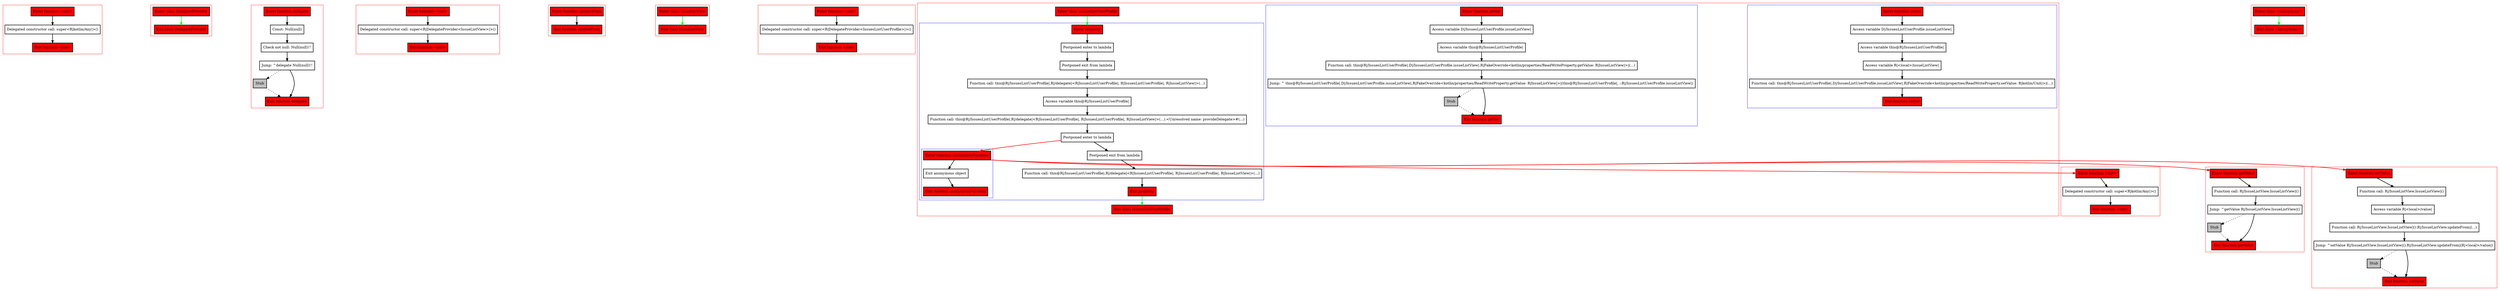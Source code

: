 digraph delegateWithAnonymousObject_kt {
    graph [nodesep=3]
    node [shape=box penwidth=2]
    edge [penwidth=2]

    subgraph cluster_0 {
        color=red
        0 [label="Enter function <init>" style="filled" fillcolor=red];
        2 [label="Delegated constructor call: super<R|kotlin/Any|>()"];
        1 [label="Exit function <init>" style="filled" fillcolor=red];
    }
    0 -> {2};
    2 -> {1};

    subgraph cluster_1 {
        color=red
        3 [label="Enter class DelegateProvider" style="filled" fillcolor=red];
        4 [label="Exit class DelegateProvider" style="filled" fillcolor=red];
    }
    3 -> {4} [color=green];

    subgraph cluster_2 {
        color=red
        5 [label="Enter function delegate" style="filled" fillcolor=red];
        7 [label="Const: Null(null)"];
        8 [label="Check not null: Null(null)!!"];
        9 [label="Jump: ^delegate Null(null)!!"];
        10 [label="Stub" style="filled" fillcolor=gray];
        6 [label="Exit function delegate" style="filled" fillcolor=red];
    }
    5 -> {7};
    7 -> {8};
    8 -> {9};
    9 -> {6};
    9 -> {10} [style=dotted];
    10 -> {6} [style=dotted];

    subgraph cluster_3 {
        color=red
        11 [label="Enter function <init>" style="filled" fillcolor=red];
        13 [label="Delegated constructor call: super<R|DelegateProvider<IssueListView>|>()"];
        12 [label="Exit function <init>" style="filled" fillcolor=red];
    }
    11 -> {13};
    13 -> {12};

    subgraph cluster_4 {
        color=red
        14 [label="Enter function updateFrom" style="filled" fillcolor=red];
        15 [label="Exit function updateFrom" style="filled" fillcolor=red];
    }
    14 -> {15};

    subgraph cluster_5 {
        color=red
        16 [label="Enter class IssueListView" style="filled" fillcolor=red];
        17 [label="Exit class IssueListView" style="filled" fillcolor=red];
    }
    16 -> {17} [color=green];

    subgraph cluster_6 {
        color=red
        18 [label="Enter function <init>" style="filled" fillcolor=red];
        20 [label="Delegated constructor call: super<R|DelegateProvider<IssuesListUserProfile>|>()"];
        19 [label="Exit function <init>" style="filled" fillcolor=red];
    }
    18 -> {20};
    20 -> {19};

    subgraph cluster_7 {
        color=red
        24 [label="Enter function <init>" style="filled" fillcolor=red];
        26 [label="Delegated constructor call: super<R|kotlin/Any|>()"];
        25 [label="Exit function <init>" style="filled" fillcolor=red];
    }
    24 -> {26};
    26 -> {25};

    subgraph cluster_8 {
        color=red
        27 [label="Enter function getValue" style="filled" fillcolor=red];
        29 [label="Function call: R|/IssueListView.IssueListView|()"];
        30 [label="Jump: ^getValue R|/IssueListView.IssueListView|()"];
        31 [label="Stub" style="filled" fillcolor=gray];
        28 [label="Exit function getValue" style="filled" fillcolor=red];
    }
    27 -> {29};
    29 -> {30};
    30 -> {28};
    30 -> {31} [style=dotted];
    31 -> {28} [style=dotted];

    subgraph cluster_9 {
        color=red
        32 [label="Enter function setValue" style="filled" fillcolor=red];
        34 [label="Function call: R|/IssueListView.IssueListView|()"];
        35 [label="Access variable R|<local>/value|"];
        36 [label="Function call: R|/IssueListView.IssueListView|().R|/IssueListView.updateFrom|(...)"];
        37 [label="Jump: ^setValue R|/IssueListView.IssueListView|().R|/IssueListView.updateFrom|(R|<local>/value|)"];
        38 [label="Stub" style="filled" fillcolor=gray];
        33 [label="Exit function setValue" style="filled" fillcolor=red];
    }
    32 -> {34};
    34 -> {35};
    35 -> {36};
    36 -> {37};
    37 -> {33};
    37 -> {38} [style=dotted];
    38 -> {33} [style=dotted];

    subgraph cluster_10 {
        color=red
        39 [label="Enter class <anonymous>" style="filled" fillcolor=red];
        40 [label="Exit class <anonymous>" style="filled" fillcolor=red];
    }
    39 -> {40} [color=green];

    subgraph cluster_11 {
        color=red
        64 [label="Enter class IssuesListUserProfile" style="filled" fillcolor=red];
        subgraph cluster_12 {
            color=blue
            48 [label="Enter function setter" style="filled" fillcolor=red];
            50 [label="Access variable D|/IssuesListUserProfile.issueListView|"];
            51 [label="Access variable this@R|/IssuesListUserProfile|"];
            52 [label="Access variable R|<local>/issueListView|"];
            53 [label="Function call: this@R|/IssuesListUserProfile|.D|/IssuesListUserProfile.issueListView|.R|FakeOverride<kotlin/properties/ReadWriteProperty.setValue: R|kotlin/Unit|>|(...)"];
            49 [label="Exit function setter" style="filled" fillcolor=red];
        }
        subgraph cluster_13 {
            color=blue
            41 [label="Enter function getter" style="filled" fillcolor=red];
            43 [label="Access variable D|/IssuesListUserProfile.issueListView|"];
            44 [label="Access variable this@R|/IssuesListUserProfile|"];
            45 [label="Function call: this@R|/IssuesListUserProfile|.D|/IssuesListUserProfile.issueListView|.R|FakeOverride<kotlin/properties/ReadWriteProperty.getValue: R|IssueListView|>|(...)"];
            46 [label="Jump: ^ this@R|/IssuesListUserProfile|.D|/IssuesListUserProfile.issueListView|.R|FakeOverride<kotlin/properties/ReadWriteProperty.getValue: R|IssueListView|>|(this@R|/IssuesListUserProfile|, ::R|/IssuesListUserProfile.issueListView|)"];
            47 [label="Stub" style="filled" fillcolor=gray];
            42 [label="Exit function getter" style="filled" fillcolor=red];
        }
        subgraph cluster_14 {
            color=blue
            54 [label="Enter property" style="filled" fillcolor=red];
            56 [label="Postponed enter to lambda"];
            57 [label="Postponed exit from lambda"];
            58 [label="Function call: this@R|/IssuesListUserProfile|.R|/delegate|<R|IssuesListUserProfile|, R|IssuesListUserProfile|, R|IssueListView|>(...)"];
            59 [label="Access variable this@R|/IssuesListUserProfile|"];
            60 [label="Function call: this@R|/IssuesListUserProfile|.R|/delegate|<R|IssuesListUserProfile|, R|IssuesListUserProfile|, R|IssueListView|>(...).<Unresolved name: provideDelegate>#(...)"];
            61 [label="Postponed enter to lambda"];
            subgraph cluster_15 {
                color=blue
                21 [label="Enter function anonymousFunction" style="filled" fillcolor=red];
                23 [label="Exit anonymous object"];
                22 [label="Exit function anonymousFunction" style="filled" fillcolor=red];
            }
            62 [label="Postponed exit from lambda"];
            63 [label="Function call: this@R|/IssuesListUserProfile|.R|/delegate|<R|IssuesListUserProfile|, R|IssuesListUserProfile|, R|IssueListView|>(...)"];
            55 [label="Exit property" style="filled" fillcolor=red];
        }
        65 [label="Exit class IssuesListUserProfile" style="filled" fillcolor=red];
    }
    64 -> {54} [color=green];
    54 -> {56};
    55 -> {65} [color=green];
    56 -> {57};
    57 -> {58};
    58 -> {59};
    59 -> {60};
    60 -> {61};
    61 -> {62};
    61 -> {21} [color=red];
    62 -> {63};
    63 -> {55};
    21 -> {23};
    21 -> {24 27 32} [color=red];
    23 -> {22};
    41 -> {43};
    43 -> {44};
    44 -> {45};
    45 -> {46};
    46 -> {42};
    46 -> {47} [style=dotted];
    47 -> {42} [style=dotted];
    48 -> {50};
    50 -> {51};
    51 -> {52};
    52 -> {53};
    53 -> {49};

}
